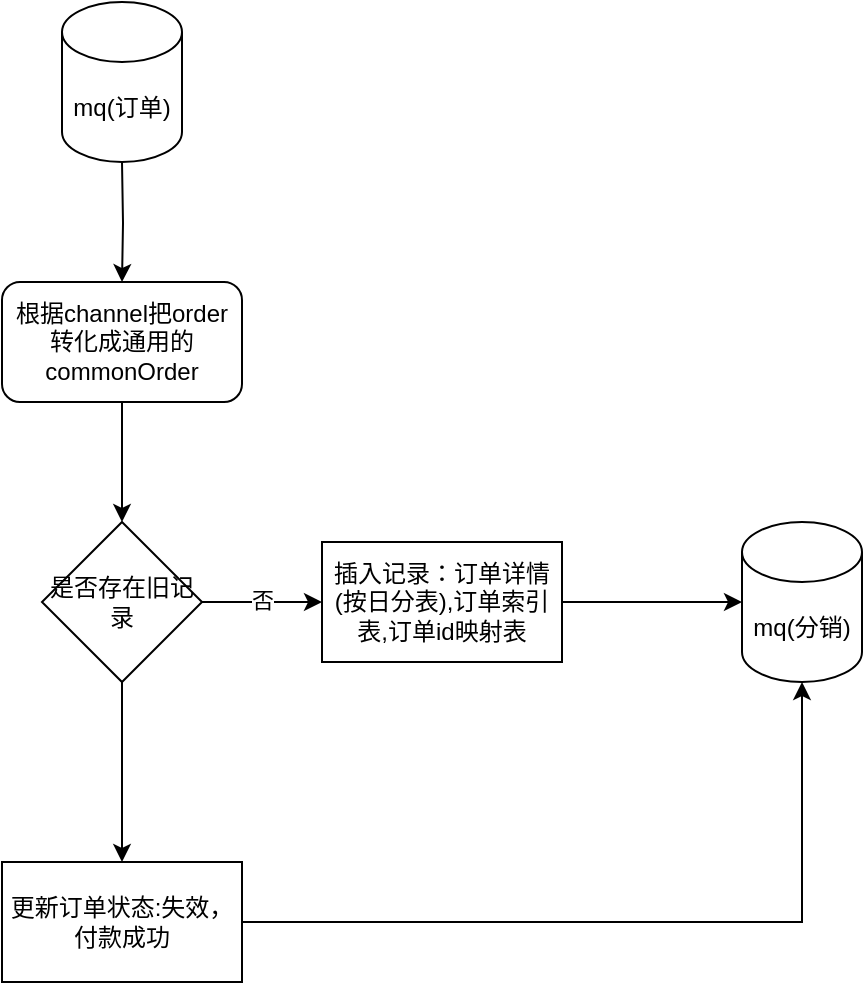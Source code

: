 <mxfile version="23.1.7" type="github">
  <diagram name="第 1 页" id="vBj44yjuVVsO47nY4Is8">
    <mxGraphModel dx="1026" dy="663" grid="1" gridSize="10" guides="1" tooltips="1" connect="1" arrows="1" fold="1" page="1" pageScale="1" pageWidth="827" pageHeight="1169" math="0" shadow="0">
      <root>
        <mxCell id="0" />
        <mxCell id="1" parent="0" />
        <mxCell id="1ITKOEGX5XHPUvmLvWds-3" value="" style="edgeStyle=orthogonalEdgeStyle;rounded=0;orthogonalLoop=1;jettySize=auto;html=1;" edge="1" parent="1" target="1ITKOEGX5XHPUvmLvWds-2">
          <mxGeometry relative="1" as="geometry">
            <mxPoint x="400" y="160" as="sourcePoint" />
          </mxGeometry>
        </mxCell>
        <mxCell id="1ITKOEGX5XHPUvmLvWds-6" value="" style="edgeStyle=orthogonalEdgeStyle;rounded=0;orthogonalLoop=1;jettySize=auto;html=1;" edge="1" parent="1" source="1ITKOEGX5XHPUvmLvWds-2" target="1ITKOEGX5XHPUvmLvWds-5">
          <mxGeometry relative="1" as="geometry" />
        </mxCell>
        <mxCell id="1ITKOEGX5XHPUvmLvWds-2" value="根据channel把order转化成通用的commonOrder" style="rounded=1;whiteSpace=wrap;html=1;" vertex="1" parent="1">
          <mxGeometry x="340" y="220" width="120" height="60" as="geometry" />
        </mxCell>
        <mxCell id="1ITKOEGX5XHPUvmLvWds-8" value="" style="edgeStyle=orthogonalEdgeStyle;rounded=0;orthogonalLoop=1;jettySize=auto;html=1;" edge="1" parent="1" source="1ITKOEGX5XHPUvmLvWds-5" target="1ITKOEGX5XHPUvmLvWds-7">
          <mxGeometry relative="1" as="geometry" />
        </mxCell>
        <mxCell id="1ITKOEGX5XHPUvmLvWds-12" value="否" style="edgeLabel;html=1;align=center;verticalAlign=middle;resizable=0;points=[];" vertex="1" connectable="0" parent="1ITKOEGX5XHPUvmLvWds-8">
          <mxGeometry y="1" relative="1" as="geometry">
            <mxPoint as="offset" />
          </mxGeometry>
        </mxCell>
        <mxCell id="1ITKOEGX5XHPUvmLvWds-14" value="" style="edgeStyle=orthogonalEdgeStyle;rounded=0;orthogonalLoop=1;jettySize=auto;html=1;" edge="1" parent="1" source="1ITKOEGX5XHPUvmLvWds-5" target="1ITKOEGX5XHPUvmLvWds-13">
          <mxGeometry relative="1" as="geometry" />
        </mxCell>
        <mxCell id="1ITKOEGX5XHPUvmLvWds-5" value="是否存在旧记录" style="rhombus;whiteSpace=wrap;html=1;" vertex="1" parent="1">
          <mxGeometry x="360" y="340" width="80" height="80" as="geometry" />
        </mxCell>
        <mxCell id="1ITKOEGX5XHPUvmLvWds-10" style="edgeStyle=orthogonalEdgeStyle;rounded=0;orthogonalLoop=1;jettySize=auto;html=1;exitX=1;exitY=0.5;exitDx=0;exitDy=0;" edge="1" parent="1" source="1ITKOEGX5XHPUvmLvWds-7" target="1ITKOEGX5XHPUvmLvWds-9">
          <mxGeometry relative="1" as="geometry" />
        </mxCell>
        <mxCell id="1ITKOEGX5XHPUvmLvWds-7" value="插入记录：订单详情(按日分表),订单索引表,订单id映射表" style="whiteSpace=wrap;html=1;" vertex="1" parent="1">
          <mxGeometry x="500" y="350" width="120" height="60" as="geometry" />
        </mxCell>
        <mxCell id="1ITKOEGX5XHPUvmLvWds-9" value="mq(分销)" style="shape=cylinder3;whiteSpace=wrap;html=1;boundedLbl=1;backgroundOutline=1;size=15;" vertex="1" parent="1">
          <mxGeometry x="710" y="340" width="60" height="80" as="geometry" />
        </mxCell>
        <mxCell id="1ITKOEGX5XHPUvmLvWds-11" value="mq(订单)" style="shape=cylinder3;whiteSpace=wrap;html=1;boundedLbl=1;backgroundOutline=1;size=15;" vertex="1" parent="1">
          <mxGeometry x="370" y="80" width="60" height="80" as="geometry" />
        </mxCell>
        <mxCell id="1ITKOEGX5XHPUvmLvWds-13" value="更新订单状态:失效，付款成功" style="whiteSpace=wrap;html=1;" vertex="1" parent="1">
          <mxGeometry x="340" y="510" width="120" height="60" as="geometry" />
        </mxCell>
        <mxCell id="1ITKOEGX5XHPUvmLvWds-15" style="edgeStyle=orthogonalEdgeStyle;rounded=0;orthogonalLoop=1;jettySize=auto;html=1;exitX=1;exitY=0.5;exitDx=0;exitDy=0;entryX=0.5;entryY=1;entryDx=0;entryDy=0;entryPerimeter=0;" edge="1" parent="1" source="1ITKOEGX5XHPUvmLvWds-13" target="1ITKOEGX5XHPUvmLvWds-9">
          <mxGeometry relative="1" as="geometry" />
        </mxCell>
      </root>
    </mxGraphModel>
  </diagram>
</mxfile>
